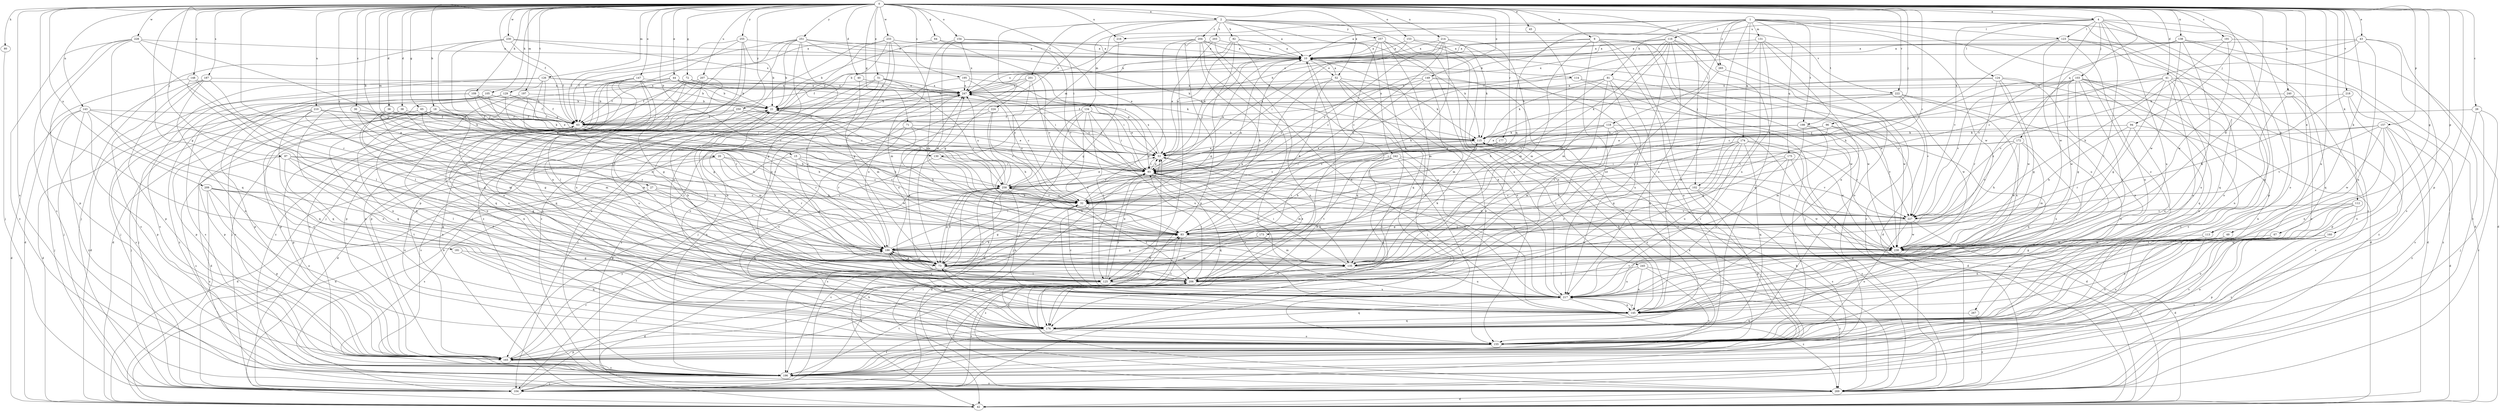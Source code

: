 strict digraph  {
0;
1;
2;
4;
6;
10;
15;
18;
20;
21;
26;
27;
30;
32;
36;
38;
40;
41;
42;
43;
44;
45;
49;
51;
52;
53;
63;
64;
65;
67;
71;
72;
73;
80;
81;
82;
83;
93;
94;
96;
97;
102;
103;
104;
105;
109;
112;
113;
114;
115;
116;
118;
123;
124;
125;
126;
129;
130;
131;
134;
135;
138;
143;
145;
147;
148;
149;
153;
154;
155;
157;
160;
165;
172;
173;
174;
175;
176;
177;
181;
186;
187;
191;
195;
196;
197;
198;
201;
203;
204;
206;
207;
209;
210;
214;
216;
217;
218;
222;
224;
227;
228;
230;
233;
238;
240;
242;
245;
247;
250;
251;
255;
257;
258;
265;
267;
269;
0 -> 2  [label=a];
0 -> 4  [label=a];
0 -> 6  [label=a];
0 -> 15  [label=b];
0 -> 18  [label=b];
0 -> 20  [label=b];
0 -> 26  [label=c];
0 -> 27  [label=c];
0 -> 30  [label=c];
0 -> 32  [label=c];
0 -> 36  [label=d];
0 -> 38  [label=d];
0 -> 40  [label=d];
0 -> 41  [label=d];
0 -> 43  [label=e];
0 -> 44  [label=e];
0 -> 45  [label=e];
0 -> 49  [label=e];
0 -> 51  [label=e];
0 -> 52  [label=e];
0 -> 63  [label=f];
0 -> 64  [label=g];
0 -> 65  [label=g];
0 -> 67  [label=g];
0 -> 71  [label=g];
0 -> 72  [label=g];
0 -> 73  [label=g];
0 -> 80  [label=h];
0 -> 93  [label=i];
0 -> 94  [label=j];
0 -> 96  [label=j];
0 -> 97  [label=j];
0 -> 105  [label=k];
0 -> 109  [label=k];
0 -> 112  [label=k];
0 -> 113  [label=k];
0 -> 126  [label=m];
0 -> 129  [label=m];
0 -> 130  [label=m];
0 -> 138  [label=n];
0 -> 143  [label=n];
0 -> 145  [label=n];
0 -> 147  [label=o];
0 -> 148  [label=o];
0 -> 149  [label=o];
0 -> 153  [label=o];
0 -> 154  [label=o];
0 -> 157  [label=p];
0 -> 160  [label=p];
0 -> 165  [label=p];
0 -> 172  [label=q];
0 -> 177  [label=r];
0 -> 181  [label=r];
0 -> 186  [label=r];
0 -> 187  [label=s];
0 -> 191  [label=s];
0 -> 195  [label=s];
0 -> 196  [label=s];
0 -> 197  [label=t];
0 -> 198  [label=t];
0 -> 207  [label=u];
0 -> 209  [label=u];
0 -> 210  [label=u];
0 -> 214  [label=u];
0 -> 216  [label=u];
0 -> 218  [label=v];
0 -> 222  [label=v];
0 -> 228  [label=w];
0 -> 230  [label=w];
0 -> 233  [label=w];
0 -> 238  [label=w];
0 -> 240  [label=x];
0 -> 250  [label=y];
0 -> 251  [label=y];
0 -> 255  [label=y];
0 -> 265  [label=z];
1 -> 10  [label=a];
1 -> 81  [label=h];
1 -> 102  [label=j];
1 -> 113  [label=k];
1 -> 116  [label=l];
1 -> 118  [label=l];
1 -> 123  [label=l];
1 -> 130  [label=m];
1 -> 131  [label=m];
1 -> 173  [label=q];
1 -> 174  [label=q];
1 -> 175  [label=q];
1 -> 198  [label=t];
1 -> 238  [label=w];
1 -> 265  [label=z];
1 -> 267  [label=z];
1 -> 269  [label=z];
2 -> 10  [label=a];
2 -> 73  [label=g];
2 -> 82  [label=h];
2 -> 102  [label=j];
2 -> 134  [label=m];
2 -> 201  [label=t];
2 -> 203  [label=t];
2 -> 204  [label=t];
2 -> 222  [label=v];
2 -> 224  [label=v];
2 -> 242  [label=x];
2 -> 245  [label=x];
2 -> 257  [label=y];
4 -> 103  [label=j];
4 -> 123  [label=l];
4 -> 124  [label=l];
4 -> 125  [label=l];
4 -> 155  [label=o];
4 -> 165  [label=p];
4 -> 176  [label=q];
4 -> 216  [label=u];
4 -> 217  [label=u];
4 -> 227  [label=v];
4 -> 238  [label=w];
6 -> 10  [label=a];
6 -> 32  [label=c];
6 -> 42  [label=d];
6 -> 104  [label=j];
6 -> 135  [label=m];
6 -> 155  [label=o];
6 -> 196  [label=s];
6 -> 217  [label=u];
10 -> 52  [label=e];
10 -> 63  [label=f];
10 -> 93  [label=i];
10 -> 114  [label=k];
10 -> 176  [label=q];
10 -> 247  [label=x];
15 -> 32  [label=c];
15 -> 42  [label=d];
15 -> 73  [label=g];
15 -> 93  [label=i];
15 -> 238  [label=w];
18 -> 63  [label=f];
18 -> 83  [label=h];
18 -> 145  [label=n];
18 -> 155  [label=o];
18 -> 165  [label=p];
18 -> 176  [label=q];
18 -> 258  [label=y];
20 -> 32  [label=c];
20 -> 42  [label=d];
20 -> 83  [label=h];
20 -> 93  [label=i];
20 -> 155  [label=o];
20 -> 186  [label=r];
21 -> 63  [label=f];
21 -> 206  [label=t];
21 -> 258  [label=y];
26 -> 63  [label=f];
26 -> 104  [label=j];
26 -> 196  [label=s];
26 -> 269  [label=z];
27 -> 32  [label=c];
27 -> 83  [label=h];
27 -> 104  [label=j];
27 -> 186  [label=r];
27 -> 196  [label=s];
30 -> 63  [label=f];
30 -> 83  [label=h];
30 -> 186  [label=r];
32 -> 10  [label=a];
32 -> 73  [label=g];
32 -> 206  [label=t];
32 -> 227  [label=v];
32 -> 247  [label=x];
32 -> 258  [label=y];
36 -> 63  [label=f];
36 -> 73  [label=g];
36 -> 115  [label=k];
36 -> 135  [label=m];
38 -> 63  [label=f];
38 -> 104  [label=j];
38 -> 135  [label=m];
40 -> 135  [label=m];
40 -> 247  [label=x];
41 -> 42  [label=d];
41 -> 73  [label=g];
41 -> 145  [label=n];
41 -> 196  [label=s];
41 -> 217  [label=u];
41 -> 227  [label=v];
41 -> 247  [label=x];
41 -> 258  [label=y];
43 -> 10  [label=a];
43 -> 32  [label=c];
43 -> 63  [label=f];
43 -> 145  [label=n];
43 -> 196  [label=s];
43 -> 269  [label=z];
44 -> 21  [label=b];
44 -> 32  [label=c];
44 -> 42  [label=d];
44 -> 53  [label=e];
44 -> 63  [label=f];
44 -> 104  [label=j];
44 -> 115  [label=k];
44 -> 247  [label=x];
45 -> 135  [label=m];
49 -> 73  [label=g];
49 -> 145  [label=n];
49 -> 217  [label=u];
49 -> 238  [label=w];
51 -> 93  [label=i];
51 -> 155  [label=o];
51 -> 165  [label=p];
51 -> 186  [label=r];
51 -> 227  [label=v];
51 -> 247  [label=x];
52 -> 10  [label=a];
52 -> 32  [label=c];
52 -> 83  [label=h];
52 -> 104  [label=j];
52 -> 115  [label=k];
52 -> 155  [label=o];
52 -> 196  [label=s];
52 -> 247  [label=x];
53 -> 93  [label=i];
53 -> 217  [label=u];
53 -> 247  [label=x];
63 -> 42  [label=d];
63 -> 115  [label=k];
63 -> 135  [label=m];
63 -> 145  [label=n];
63 -> 165  [label=p];
63 -> 186  [label=r];
64 -> 10  [label=a];
64 -> 63  [label=f];
64 -> 227  [label=v];
65 -> 53  [label=e];
65 -> 63  [label=f];
65 -> 83  [label=h];
65 -> 135  [label=m];
65 -> 165  [label=p];
65 -> 217  [label=u];
67 -> 145  [label=n];
67 -> 155  [label=o];
67 -> 238  [label=w];
71 -> 53  [label=e];
71 -> 83  [label=h];
71 -> 115  [label=k];
71 -> 186  [label=r];
71 -> 196  [label=s];
72 -> 21  [label=b];
72 -> 165  [label=p];
72 -> 176  [label=q];
72 -> 196  [label=s];
72 -> 247  [label=x];
73 -> 10  [label=a];
73 -> 42  [label=d];
73 -> 125  [label=l];
73 -> 145  [label=n];
73 -> 186  [label=r];
73 -> 196  [label=s];
73 -> 206  [label=t];
73 -> 258  [label=y];
80 -> 104  [label=j];
81 -> 83  [label=h];
81 -> 115  [label=k];
81 -> 176  [label=q];
81 -> 206  [label=t];
81 -> 217  [label=u];
81 -> 238  [label=w];
81 -> 247  [label=x];
82 -> 10  [label=a];
82 -> 53  [label=e];
82 -> 73  [label=g];
82 -> 145  [label=n];
82 -> 238  [label=w];
82 -> 247  [label=x];
83 -> 186  [label=r];
83 -> 238  [label=w];
83 -> 269  [label=z];
93 -> 10  [label=a];
93 -> 42  [label=d];
93 -> 53  [label=e];
93 -> 135  [label=m];
93 -> 145  [label=n];
93 -> 176  [label=q];
93 -> 238  [label=w];
93 -> 247  [label=x];
93 -> 258  [label=y];
94 -> 83  [label=h];
94 -> 115  [label=k];
94 -> 145  [label=n];
94 -> 186  [label=r];
94 -> 217  [label=u];
96 -> 32  [label=c];
96 -> 53  [label=e];
96 -> 115  [label=k];
96 -> 176  [label=q];
96 -> 227  [label=v];
97 -> 73  [label=g];
97 -> 83  [label=h];
97 -> 93  [label=i];
97 -> 125  [label=l];
97 -> 145  [label=n];
97 -> 196  [label=s];
102 -> 32  [label=c];
102 -> 73  [label=g];
102 -> 165  [label=p];
102 -> 196  [label=s];
102 -> 238  [label=w];
103 -> 32  [label=c];
103 -> 73  [label=g];
103 -> 83  [label=h];
103 -> 125  [label=l];
103 -> 155  [label=o];
103 -> 176  [label=q];
103 -> 196  [label=s];
103 -> 227  [label=v];
103 -> 238  [label=w];
103 -> 247  [label=x];
103 -> 269  [label=z];
104 -> 32  [label=c];
104 -> 53  [label=e];
104 -> 186  [label=r];
104 -> 206  [label=t];
105 -> 21  [label=b];
105 -> 63  [label=f];
105 -> 104  [label=j];
105 -> 165  [label=p];
105 -> 186  [label=r];
105 -> 196  [label=s];
105 -> 269  [label=z];
109 -> 21  [label=b];
109 -> 32  [label=c];
109 -> 42  [label=d];
109 -> 53  [label=e];
109 -> 63  [label=f];
109 -> 93  [label=i];
109 -> 165  [label=p];
112 -> 155  [label=o];
112 -> 196  [label=s];
112 -> 206  [label=t];
112 -> 227  [label=v];
112 -> 269  [label=z];
113 -> 104  [label=j];
113 -> 155  [label=o];
113 -> 238  [label=w];
114 -> 227  [label=v];
114 -> 238  [label=w];
114 -> 247  [label=x];
115 -> 53  [label=e];
115 -> 155  [label=o];
115 -> 186  [label=r];
116 -> 10  [label=a];
116 -> 21  [label=b];
116 -> 93  [label=i];
116 -> 135  [label=m];
116 -> 145  [label=n];
116 -> 155  [label=o];
116 -> 176  [label=q];
116 -> 186  [label=r];
116 -> 206  [label=t];
116 -> 217  [label=u];
116 -> 247  [label=x];
118 -> 42  [label=d];
118 -> 53  [label=e];
118 -> 93  [label=i];
118 -> 115  [label=k];
118 -> 125  [label=l];
118 -> 135  [label=m];
123 -> 10  [label=a];
123 -> 83  [label=h];
123 -> 145  [label=n];
123 -> 155  [label=o];
123 -> 176  [label=q];
123 -> 217  [label=u];
124 -> 42  [label=d];
124 -> 73  [label=g];
124 -> 115  [label=k];
124 -> 145  [label=n];
124 -> 186  [label=r];
124 -> 238  [label=w];
124 -> 247  [label=x];
125 -> 21  [label=b];
125 -> 53  [label=e];
125 -> 83  [label=h];
125 -> 93  [label=i];
125 -> 176  [label=q];
125 -> 217  [label=u];
125 -> 247  [label=x];
126 -> 21  [label=b];
126 -> 32  [label=c];
126 -> 53  [label=e];
126 -> 104  [label=j];
126 -> 186  [label=r];
126 -> 196  [label=s];
126 -> 247  [label=x];
129 -> 21  [label=b];
129 -> 83  [label=h];
129 -> 93  [label=i];
129 -> 155  [label=o];
129 -> 196  [label=s];
130 -> 83  [label=h];
130 -> 93  [label=i];
130 -> 165  [label=p];
131 -> 10  [label=a];
131 -> 145  [label=n];
131 -> 206  [label=t];
131 -> 217  [label=u];
131 -> 247  [label=x];
131 -> 269  [label=z];
134 -> 42  [label=d];
134 -> 53  [label=e];
134 -> 63  [label=f];
134 -> 93  [label=i];
134 -> 104  [label=j];
134 -> 125  [label=l];
134 -> 145  [label=n];
134 -> 217  [label=u];
135 -> 93  [label=i];
135 -> 115  [label=k];
135 -> 206  [label=t];
135 -> 217  [label=u];
138 -> 10  [label=a];
138 -> 42  [label=d];
138 -> 125  [label=l];
138 -> 176  [label=q];
138 -> 227  [label=v];
138 -> 238  [label=w];
143 -> 42  [label=d];
143 -> 63  [label=f];
143 -> 104  [label=j];
143 -> 165  [label=p];
143 -> 176  [label=q];
143 -> 186  [label=r];
143 -> 269  [label=z];
145 -> 73  [label=g];
145 -> 115  [label=k];
145 -> 176  [label=q];
145 -> 217  [label=u];
147 -> 73  [label=g];
147 -> 125  [label=l];
147 -> 145  [label=n];
147 -> 155  [label=o];
147 -> 176  [label=q];
147 -> 247  [label=x];
147 -> 269  [label=z];
148 -> 42  [label=d];
148 -> 125  [label=l];
148 -> 206  [label=t];
148 -> 247  [label=x];
149 -> 135  [label=m];
149 -> 186  [label=r];
149 -> 196  [label=s];
149 -> 238  [label=w];
149 -> 247  [label=x];
149 -> 258  [label=y];
153 -> 10  [label=a];
153 -> 53  [label=e];
153 -> 145  [label=n];
153 -> 269  [label=z];
154 -> 10  [label=a];
154 -> 135  [label=m];
154 -> 227  [label=v];
154 -> 238  [label=w];
154 -> 247  [label=x];
155 -> 165  [label=p];
157 -> 42  [label=d];
157 -> 93  [label=i];
157 -> 115  [label=k];
157 -> 145  [label=n];
157 -> 196  [label=s];
157 -> 227  [label=v];
157 -> 238  [label=w];
157 -> 269  [label=z];
160 -> 155  [label=o];
160 -> 165  [label=p];
160 -> 196  [label=s];
160 -> 238  [label=w];
165 -> 83  [label=h];
165 -> 115  [label=k];
165 -> 186  [label=r];
165 -> 196  [label=s];
165 -> 258  [label=y];
172 -> 53  [label=e];
172 -> 83  [label=h];
172 -> 135  [label=m];
172 -> 217  [label=u];
172 -> 227  [label=v];
172 -> 238  [label=w];
172 -> 258  [label=y];
173 -> 73  [label=g];
173 -> 135  [label=m];
173 -> 186  [label=r];
174 -> 53  [label=e];
174 -> 73  [label=g];
174 -> 93  [label=i];
174 -> 155  [label=o];
174 -> 176  [label=q];
174 -> 186  [label=r];
174 -> 206  [label=t];
174 -> 217  [label=u];
174 -> 227  [label=v];
175 -> 42  [label=d];
175 -> 83  [label=h];
175 -> 93  [label=i];
175 -> 217  [label=u];
175 -> 269  [label=z];
176 -> 63  [label=f];
176 -> 155  [label=o];
176 -> 196  [label=s];
177 -> 32  [label=c];
177 -> 53  [label=e];
177 -> 238  [label=w];
181 -> 73  [label=g];
181 -> 176  [label=q];
186 -> 73  [label=g];
186 -> 83  [label=h];
186 -> 93  [label=i];
186 -> 135  [label=m];
186 -> 176  [label=q];
186 -> 247  [label=x];
187 -> 104  [label=j];
187 -> 125  [label=l];
187 -> 155  [label=o];
187 -> 165  [label=p];
187 -> 196  [label=s];
187 -> 247  [label=x];
191 -> 10  [label=a];
191 -> 42  [label=d];
191 -> 83  [label=h];
191 -> 238  [label=w];
195 -> 32  [label=c];
195 -> 73  [label=g];
195 -> 93  [label=i];
195 -> 247  [label=x];
196 -> 104  [label=j];
196 -> 206  [label=t];
196 -> 247  [label=x];
196 -> 269  [label=z];
197 -> 21  [label=b];
197 -> 32  [label=c];
197 -> 176  [label=q];
198 -> 32  [label=c];
198 -> 73  [label=g];
198 -> 115  [label=k];
198 -> 135  [label=m];
198 -> 269  [label=z];
201 -> 21  [label=b];
201 -> 104  [label=j];
201 -> 217  [label=u];
201 -> 247  [label=x];
201 -> 258  [label=y];
203 -> 10  [label=a];
203 -> 21  [label=b];
203 -> 53  [label=e];
203 -> 155  [label=o];
204 -> 10  [label=a];
204 -> 21  [label=b];
204 -> 73  [label=g];
204 -> 83  [label=h];
204 -> 115  [label=k];
204 -> 125  [label=l];
204 -> 145  [label=n];
204 -> 165  [label=p];
204 -> 269  [label=z];
206 -> 21  [label=b];
206 -> 53  [label=e];
206 -> 93  [label=i];
206 -> 104  [label=j];
206 -> 165  [label=p];
206 -> 186  [label=r];
207 -> 63  [label=f];
207 -> 155  [label=o];
207 -> 165  [label=p];
207 -> 217  [label=u];
207 -> 247  [label=x];
209 -> 32  [label=c];
209 -> 73  [label=g];
209 -> 155  [label=o];
209 -> 165  [label=p];
209 -> 196  [label=s];
209 -> 206  [label=t];
210 -> 42  [label=d];
210 -> 53  [label=e];
210 -> 63  [label=f];
210 -> 73  [label=g];
210 -> 115  [label=k];
210 -> 176  [label=q];
210 -> 196  [label=s];
214 -> 10  [label=a];
214 -> 32  [label=c];
214 -> 83  [label=h];
214 -> 93  [label=i];
214 -> 115  [label=k];
214 -> 135  [label=m];
214 -> 258  [label=y];
216 -> 73  [label=g];
217 -> 10  [label=a];
217 -> 32  [label=c];
217 -> 145  [label=n];
217 -> 176  [label=q];
217 -> 186  [label=r];
217 -> 247  [label=x];
217 -> 269  [label=z];
218 -> 21  [label=b];
218 -> 83  [label=h];
218 -> 155  [label=o];
218 -> 269  [label=z];
222 -> 21  [label=b];
222 -> 63  [label=f];
222 -> 93  [label=i];
222 -> 155  [label=o];
222 -> 217  [label=u];
222 -> 227  [label=v];
222 -> 238  [label=w];
224 -> 32  [label=c];
224 -> 63  [label=f];
224 -> 83  [label=h];
224 -> 155  [label=o];
227 -> 42  [label=d];
227 -> 83  [label=h];
227 -> 93  [label=i];
227 -> 155  [label=o];
227 -> 238  [label=w];
228 -> 10  [label=a];
228 -> 165  [label=p];
228 -> 176  [label=q];
228 -> 186  [label=r];
228 -> 196  [label=s];
228 -> 258  [label=y];
228 -> 269  [label=z];
230 -> 10  [label=a];
230 -> 63  [label=f];
230 -> 104  [label=j];
230 -> 125  [label=l];
230 -> 247  [label=x];
230 -> 258  [label=y];
233 -> 10  [label=a];
233 -> 53  [label=e];
233 -> 73  [label=g];
233 -> 104  [label=j];
233 -> 196  [label=s];
233 -> 217  [label=u];
233 -> 238  [label=w];
233 -> 269  [label=z];
238 -> 32  [label=c];
238 -> 206  [label=t];
238 -> 258  [label=y];
238 -> 269  [label=z];
240 -> 21  [label=b];
240 -> 145  [label=n];
240 -> 155  [label=o];
240 -> 165  [label=p];
242 -> 83  [label=h];
242 -> 93  [label=i];
242 -> 155  [label=o];
242 -> 176  [label=q];
242 -> 206  [label=t];
242 -> 217  [label=u];
242 -> 227  [label=v];
245 -> 125  [label=l];
245 -> 145  [label=n];
245 -> 196  [label=s];
245 -> 217  [label=u];
245 -> 269  [label=z];
247 -> 21  [label=b];
247 -> 104  [label=j];
250 -> 42  [label=d];
250 -> 53  [label=e];
250 -> 63  [label=f];
250 -> 83  [label=h];
250 -> 217  [label=u];
251 -> 10  [label=a];
251 -> 21  [label=b];
251 -> 63  [label=f];
251 -> 73  [label=g];
251 -> 93  [label=i];
251 -> 115  [label=k];
251 -> 145  [label=n];
251 -> 165  [label=p];
251 -> 269  [label=z];
255 -> 10  [label=a];
255 -> 21  [label=b];
255 -> 63  [label=f];
255 -> 104  [label=j];
255 -> 125  [label=l];
255 -> 145  [label=n];
257 -> 10  [label=a];
257 -> 53  [label=e];
257 -> 125  [label=l];
257 -> 135  [label=m];
257 -> 155  [label=o];
257 -> 176  [label=q];
257 -> 217  [label=u];
258 -> 21  [label=b];
258 -> 32  [label=c];
258 -> 53  [label=e];
258 -> 73  [label=g];
258 -> 145  [label=n];
258 -> 176  [label=q];
258 -> 196  [label=s];
258 -> 247  [label=x];
258 -> 269  [label=z];
265 -> 42  [label=d];
265 -> 206  [label=t];
267 -> 176  [label=q];
267 -> 269  [label=z];
269 -> 10  [label=a];
269 -> 21  [label=b];
269 -> 42  [label=d];
269 -> 115  [label=k];
269 -> 247  [label=x];
}
